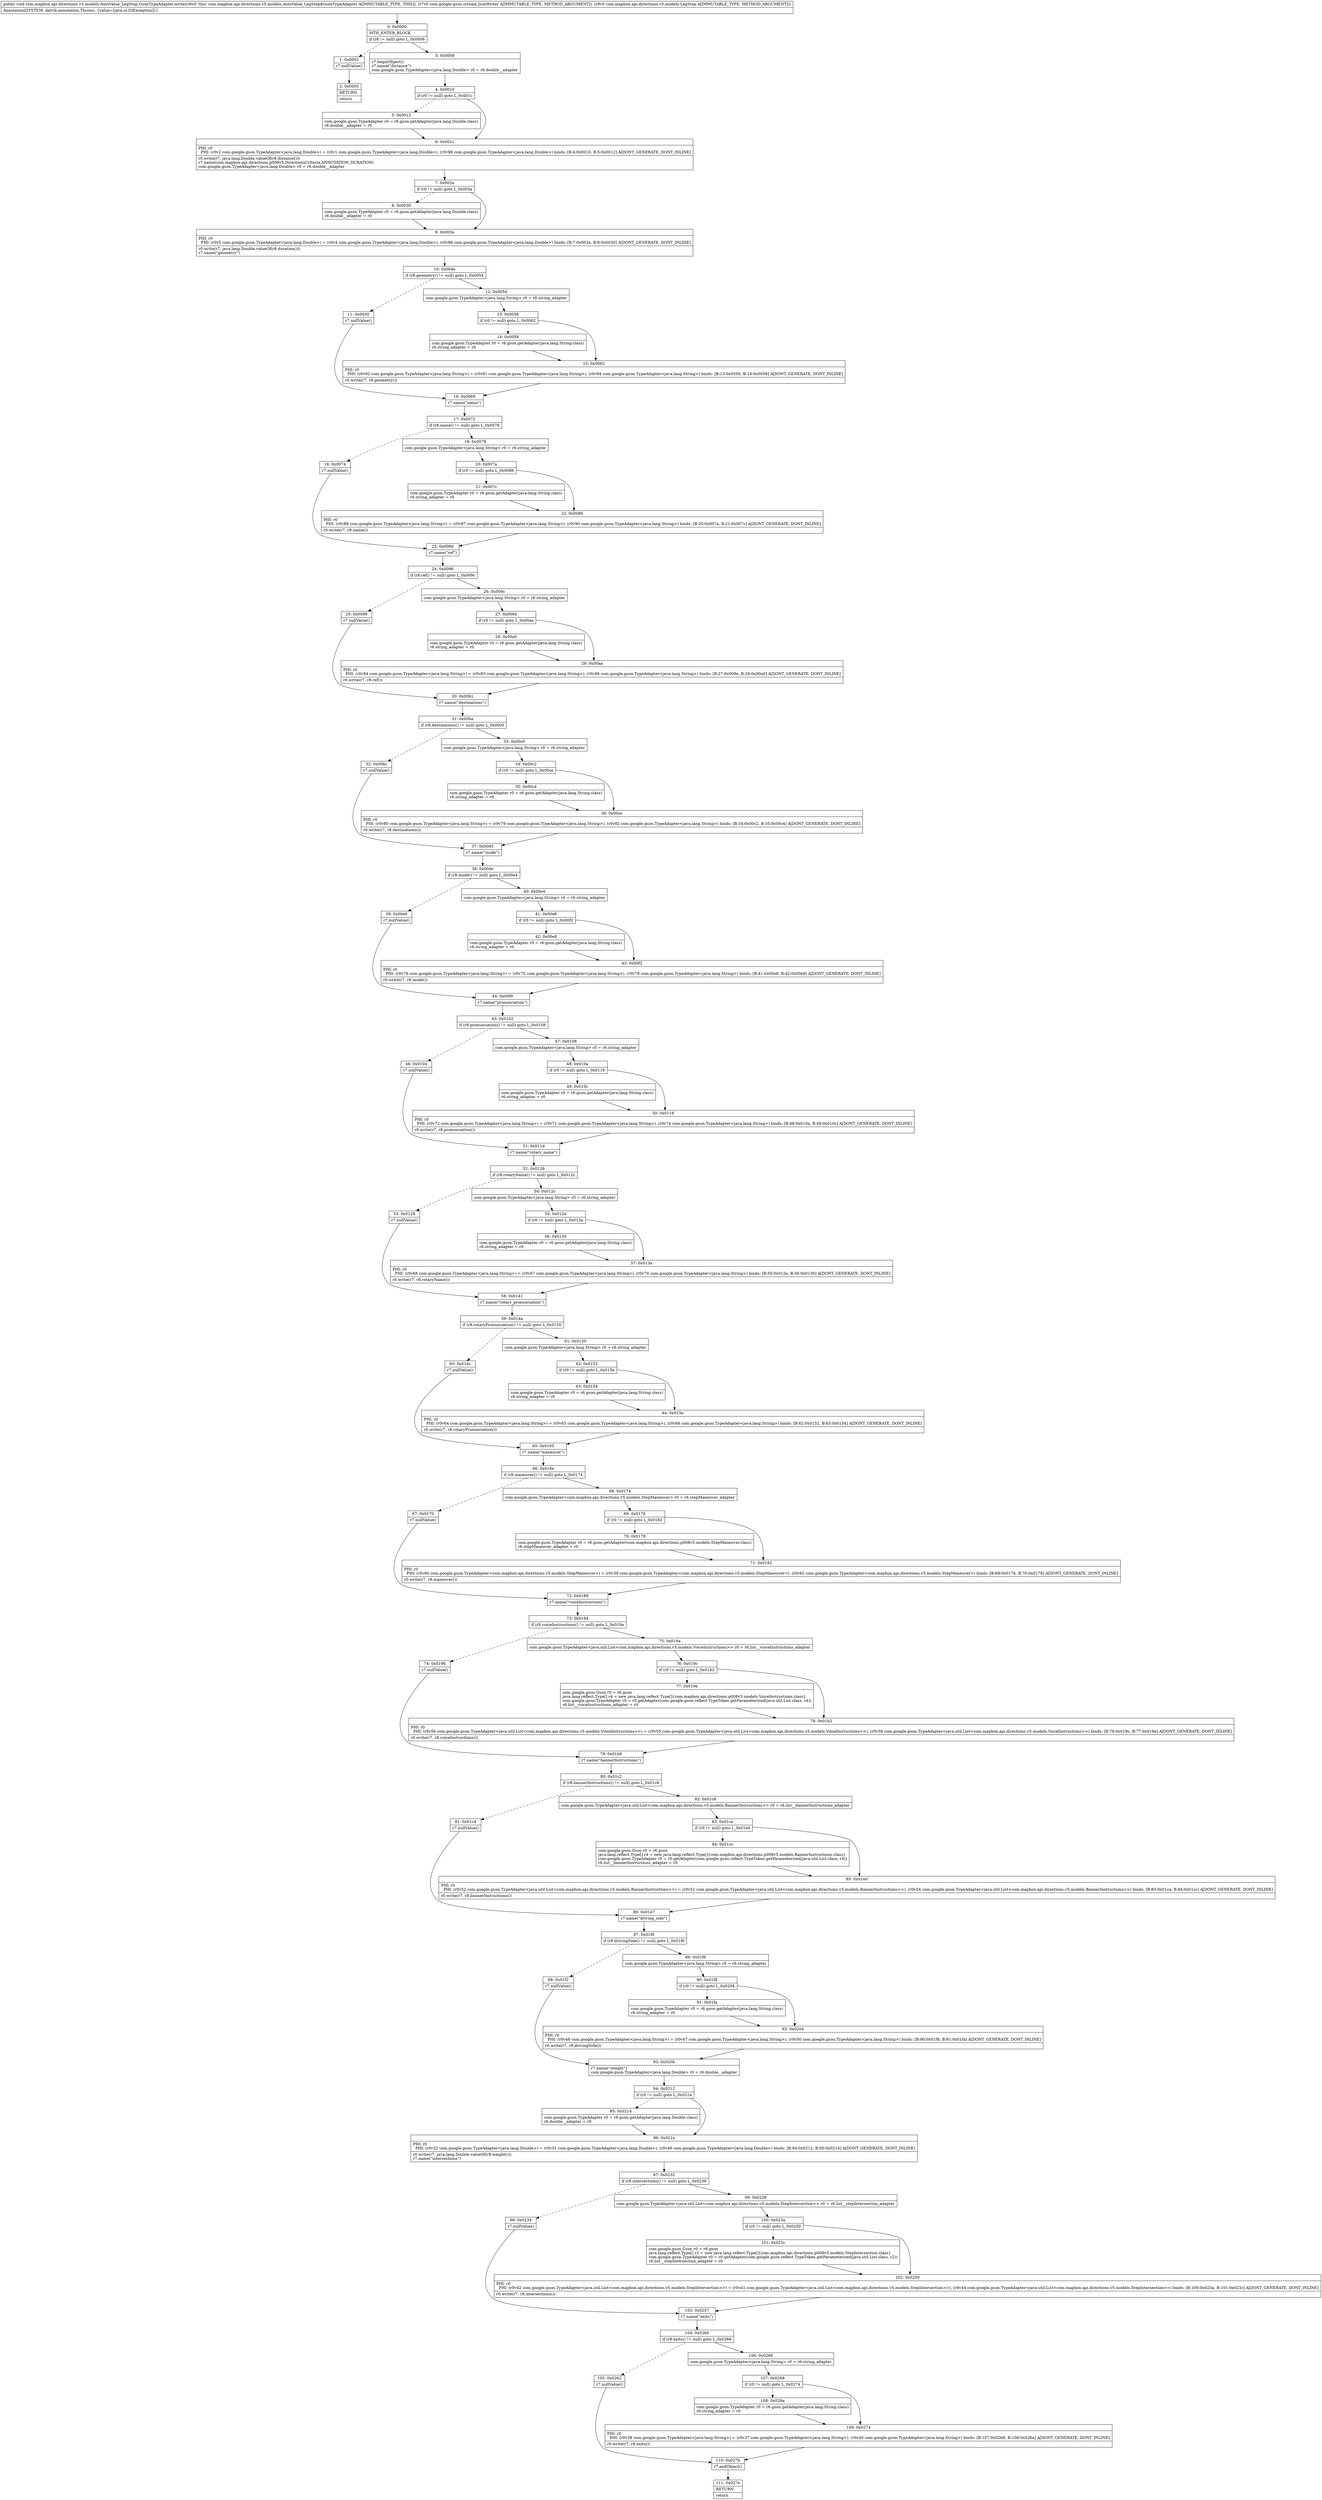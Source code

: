 digraph "CFG forcom.mapbox.api.directions.v5.models.AutoValue_LegStep.GsonTypeAdapter.write(Lcom\/google\/gson\/stream\/JsonWriter;Lcom\/mapbox\/api\/directions\/v5\/models\/LegStep;)V" {
Node_0 [shape=record,label="{0\:\ 0x0000|MTH_ENTER_BLOCK\l|if (r8 != null) goto L_0x0006\l}"];
Node_1 [shape=record,label="{1\:\ 0x0002|r7.nullValue()\l}"];
Node_2 [shape=record,label="{2\:\ 0x0005|RETURN\l|return\l}"];
Node_3 [shape=record,label="{3\:\ 0x0006|r7.beginObject()\lr7.name(\"distance\")\lcom.google.gson.TypeAdapter\<java.lang.Double\> r0 = r6.double__adapter\l}"];
Node_4 [shape=record,label="{4\:\ 0x0010|if (r0 != null) goto L_0x001c\l}"];
Node_5 [shape=record,label="{5\:\ 0x0012|com.google.gson.TypeAdapter r0 = r6.gson.getAdapter(java.lang.Double.class)\lr6.double__adapter = r0\l}"];
Node_6 [shape=record,label="{6\:\ 0x001c|PHI: r0 \l  PHI: (r0v2 com.google.gson.TypeAdapter\<java.lang.Double\>) = (r0v1 com.google.gson.TypeAdapter\<java.lang.Double\>), (r0v98 com.google.gson.TypeAdapter\<java.lang.Double\>) binds: [B:4:0x0010, B:5:0x0012] A[DONT_GENERATE, DONT_INLINE]\l|r0.write(r7, java.lang.Double.valueOf(r8.distance()))\lr7.name(com.mapbox.api.directions.p008v5.DirectionsCriteria.ANNOTATION_DURATION)\lcom.google.gson.TypeAdapter\<java.lang.Double\> r0 = r6.double__adapter\l}"];
Node_7 [shape=record,label="{7\:\ 0x002e|if (r0 != null) goto L_0x003a\l}"];
Node_8 [shape=record,label="{8\:\ 0x0030|com.google.gson.TypeAdapter r0 = r6.gson.getAdapter(java.lang.Double.class)\lr6.double__adapter = r0\l}"];
Node_9 [shape=record,label="{9\:\ 0x003a|PHI: r0 \l  PHI: (r0v5 com.google.gson.TypeAdapter\<java.lang.Double\>) = (r0v4 com.google.gson.TypeAdapter\<java.lang.Double\>), (r0v96 com.google.gson.TypeAdapter\<java.lang.Double\>) binds: [B:7:0x002e, B:8:0x0030] A[DONT_GENERATE, DONT_INLINE]\l|r0.write(r7, java.lang.Double.valueOf(r8.duration()))\lr7.name(\"geometry\")\l}"];
Node_10 [shape=record,label="{10\:\ 0x004e|if (r8.geometry() != null) goto L_0x0054\l}"];
Node_11 [shape=record,label="{11\:\ 0x0050|r7.nullValue()\l}"];
Node_12 [shape=record,label="{12\:\ 0x0054|com.google.gson.TypeAdapter\<java.lang.String\> r0 = r6.string_adapter\l}"];
Node_13 [shape=record,label="{13\:\ 0x0056|if (r0 != null) goto L_0x0062\l}"];
Node_14 [shape=record,label="{14\:\ 0x0058|com.google.gson.TypeAdapter r0 = r6.gson.getAdapter(java.lang.String.class)\lr6.string_adapter = r0\l}"];
Node_15 [shape=record,label="{15\:\ 0x0062|PHI: r0 \l  PHI: (r0v92 com.google.gson.TypeAdapter\<java.lang.String\>) = (r0v91 com.google.gson.TypeAdapter\<java.lang.String\>), (r0v94 com.google.gson.TypeAdapter\<java.lang.String\>) binds: [B:13:0x0056, B:14:0x0058] A[DONT_GENERATE, DONT_INLINE]\l|r0.write(r7, r8.geometry())\l}"];
Node_16 [shape=record,label="{16\:\ 0x0069|r7.name(\"name\")\l}"];
Node_17 [shape=record,label="{17\:\ 0x0072|if (r8.name() != null) goto L_0x0078\l}"];
Node_18 [shape=record,label="{18\:\ 0x0074|r7.nullValue()\l}"];
Node_19 [shape=record,label="{19\:\ 0x0078|com.google.gson.TypeAdapter\<java.lang.String\> r0 = r6.string_adapter\l}"];
Node_20 [shape=record,label="{20\:\ 0x007a|if (r0 != null) goto L_0x0086\l}"];
Node_21 [shape=record,label="{21\:\ 0x007c|com.google.gson.TypeAdapter r0 = r6.gson.getAdapter(java.lang.String.class)\lr6.string_adapter = r0\l}"];
Node_22 [shape=record,label="{22\:\ 0x0086|PHI: r0 \l  PHI: (r0v88 com.google.gson.TypeAdapter\<java.lang.String\>) = (r0v87 com.google.gson.TypeAdapter\<java.lang.String\>), (r0v90 com.google.gson.TypeAdapter\<java.lang.String\>) binds: [B:20:0x007a, B:21:0x007c] A[DONT_GENERATE, DONT_INLINE]\l|r0.write(r7, r8.name())\l}"];
Node_23 [shape=record,label="{23\:\ 0x008d|r7.name(\"ref\")\l}"];
Node_24 [shape=record,label="{24\:\ 0x0096|if (r8.ref() != null) goto L_0x009c\l}"];
Node_25 [shape=record,label="{25\:\ 0x0098|r7.nullValue()\l}"];
Node_26 [shape=record,label="{26\:\ 0x009c|com.google.gson.TypeAdapter\<java.lang.String\> r0 = r6.string_adapter\l}"];
Node_27 [shape=record,label="{27\:\ 0x009e|if (r0 != null) goto L_0x00aa\l}"];
Node_28 [shape=record,label="{28\:\ 0x00a0|com.google.gson.TypeAdapter r0 = r6.gson.getAdapter(java.lang.String.class)\lr6.string_adapter = r0\l}"];
Node_29 [shape=record,label="{29\:\ 0x00aa|PHI: r0 \l  PHI: (r0v84 com.google.gson.TypeAdapter\<java.lang.String\>) = (r0v83 com.google.gson.TypeAdapter\<java.lang.String\>), (r0v86 com.google.gson.TypeAdapter\<java.lang.String\>) binds: [B:27:0x009e, B:28:0x00a0] A[DONT_GENERATE, DONT_INLINE]\l|r0.write(r7, r8.ref())\l}"];
Node_30 [shape=record,label="{30\:\ 0x00b1|r7.name(\"destinations\")\l}"];
Node_31 [shape=record,label="{31\:\ 0x00ba|if (r8.destinations() != null) goto L_0x00c0\l}"];
Node_32 [shape=record,label="{32\:\ 0x00bc|r7.nullValue()\l}"];
Node_33 [shape=record,label="{33\:\ 0x00c0|com.google.gson.TypeAdapter\<java.lang.String\> r0 = r6.string_adapter\l}"];
Node_34 [shape=record,label="{34\:\ 0x00c2|if (r0 != null) goto L_0x00ce\l}"];
Node_35 [shape=record,label="{35\:\ 0x00c4|com.google.gson.TypeAdapter r0 = r6.gson.getAdapter(java.lang.String.class)\lr6.string_adapter = r0\l}"];
Node_36 [shape=record,label="{36\:\ 0x00ce|PHI: r0 \l  PHI: (r0v80 com.google.gson.TypeAdapter\<java.lang.String\>) = (r0v79 com.google.gson.TypeAdapter\<java.lang.String\>), (r0v82 com.google.gson.TypeAdapter\<java.lang.String\>) binds: [B:34:0x00c2, B:35:0x00c4] A[DONT_GENERATE, DONT_INLINE]\l|r0.write(r7, r8.destinations())\l}"];
Node_37 [shape=record,label="{37\:\ 0x00d5|r7.name(\"mode\")\l}"];
Node_38 [shape=record,label="{38\:\ 0x00de|if (r8.mode() != null) goto L_0x00e4\l}"];
Node_39 [shape=record,label="{39\:\ 0x00e0|r7.nullValue()\l}"];
Node_40 [shape=record,label="{40\:\ 0x00e4|com.google.gson.TypeAdapter\<java.lang.String\> r0 = r6.string_adapter\l}"];
Node_41 [shape=record,label="{41\:\ 0x00e6|if (r0 != null) goto L_0x00f2\l}"];
Node_42 [shape=record,label="{42\:\ 0x00e8|com.google.gson.TypeAdapter r0 = r6.gson.getAdapter(java.lang.String.class)\lr6.string_adapter = r0\l}"];
Node_43 [shape=record,label="{43\:\ 0x00f2|PHI: r0 \l  PHI: (r0v76 com.google.gson.TypeAdapter\<java.lang.String\>) = (r0v75 com.google.gson.TypeAdapter\<java.lang.String\>), (r0v78 com.google.gson.TypeAdapter\<java.lang.String\>) binds: [B:41:0x00e6, B:42:0x00e8] A[DONT_GENERATE, DONT_INLINE]\l|r0.write(r7, r8.mode())\l}"];
Node_44 [shape=record,label="{44\:\ 0x00f9|r7.name(\"pronunciation\")\l}"];
Node_45 [shape=record,label="{45\:\ 0x0102|if (r8.pronunciation() != null) goto L_0x0108\l}"];
Node_46 [shape=record,label="{46\:\ 0x0104|r7.nullValue()\l}"];
Node_47 [shape=record,label="{47\:\ 0x0108|com.google.gson.TypeAdapter\<java.lang.String\> r0 = r6.string_adapter\l}"];
Node_48 [shape=record,label="{48\:\ 0x010a|if (r0 != null) goto L_0x0116\l}"];
Node_49 [shape=record,label="{49\:\ 0x010c|com.google.gson.TypeAdapter r0 = r6.gson.getAdapter(java.lang.String.class)\lr6.string_adapter = r0\l}"];
Node_50 [shape=record,label="{50\:\ 0x0116|PHI: r0 \l  PHI: (r0v72 com.google.gson.TypeAdapter\<java.lang.String\>) = (r0v71 com.google.gson.TypeAdapter\<java.lang.String\>), (r0v74 com.google.gson.TypeAdapter\<java.lang.String\>) binds: [B:48:0x010a, B:49:0x010c] A[DONT_GENERATE, DONT_INLINE]\l|r0.write(r7, r8.pronunciation())\l}"];
Node_51 [shape=record,label="{51\:\ 0x011d|r7.name(\"rotary_name\")\l}"];
Node_52 [shape=record,label="{52\:\ 0x0126|if (r8.rotaryName() != null) goto L_0x012c\l}"];
Node_53 [shape=record,label="{53\:\ 0x0128|r7.nullValue()\l}"];
Node_54 [shape=record,label="{54\:\ 0x012c|com.google.gson.TypeAdapter\<java.lang.String\> r0 = r6.string_adapter\l}"];
Node_55 [shape=record,label="{55\:\ 0x012e|if (r0 != null) goto L_0x013a\l}"];
Node_56 [shape=record,label="{56\:\ 0x0130|com.google.gson.TypeAdapter r0 = r6.gson.getAdapter(java.lang.String.class)\lr6.string_adapter = r0\l}"];
Node_57 [shape=record,label="{57\:\ 0x013a|PHI: r0 \l  PHI: (r0v68 com.google.gson.TypeAdapter\<java.lang.String\>) = (r0v67 com.google.gson.TypeAdapter\<java.lang.String\>), (r0v70 com.google.gson.TypeAdapter\<java.lang.String\>) binds: [B:55:0x012e, B:56:0x0130] A[DONT_GENERATE, DONT_INLINE]\l|r0.write(r7, r8.rotaryName())\l}"];
Node_58 [shape=record,label="{58\:\ 0x0141|r7.name(\"rotary_pronunciation\")\l}"];
Node_59 [shape=record,label="{59\:\ 0x014a|if (r8.rotaryPronunciation() != null) goto L_0x0150\l}"];
Node_60 [shape=record,label="{60\:\ 0x014c|r7.nullValue()\l}"];
Node_61 [shape=record,label="{61\:\ 0x0150|com.google.gson.TypeAdapter\<java.lang.String\> r0 = r6.string_adapter\l}"];
Node_62 [shape=record,label="{62\:\ 0x0152|if (r0 != null) goto L_0x015e\l}"];
Node_63 [shape=record,label="{63\:\ 0x0154|com.google.gson.TypeAdapter r0 = r6.gson.getAdapter(java.lang.String.class)\lr6.string_adapter = r0\l}"];
Node_64 [shape=record,label="{64\:\ 0x015e|PHI: r0 \l  PHI: (r0v64 com.google.gson.TypeAdapter\<java.lang.String\>) = (r0v63 com.google.gson.TypeAdapter\<java.lang.String\>), (r0v66 com.google.gson.TypeAdapter\<java.lang.String\>) binds: [B:62:0x0152, B:63:0x0154] A[DONT_GENERATE, DONT_INLINE]\l|r0.write(r7, r8.rotaryPronunciation())\l}"];
Node_65 [shape=record,label="{65\:\ 0x0165|r7.name(\"maneuver\")\l}"];
Node_66 [shape=record,label="{66\:\ 0x016e|if (r8.maneuver() != null) goto L_0x0174\l}"];
Node_67 [shape=record,label="{67\:\ 0x0170|r7.nullValue()\l}"];
Node_68 [shape=record,label="{68\:\ 0x0174|com.google.gson.TypeAdapter\<com.mapbox.api.directions.v5.models.StepManeuver\> r0 = r6.stepManeuver_adapter\l}"];
Node_69 [shape=record,label="{69\:\ 0x0176|if (r0 != null) goto L_0x0182\l}"];
Node_70 [shape=record,label="{70\:\ 0x0178|com.google.gson.TypeAdapter r0 = r6.gson.getAdapter(com.mapbox.api.directions.p008v5.models.StepManeuver.class)\lr6.stepManeuver_adapter = r0\l}"];
Node_71 [shape=record,label="{71\:\ 0x0182|PHI: r0 \l  PHI: (r0v60 com.google.gson.TypeAdapter\<com.mapbox.api.directions.v5.models.StepManeuver\>) = (r0v59 com.google.gson.TypeAdapter\<com.mapbox.api.directions.v5.models.StepManeuver\>), (r0v62 com.google.gson.TypeAdapter\<com.mapbox.api.directions.v5.models.StepManeuver\>) binds: [B:69:0x0176, B:70:0x0178] A[DONT_GENERATE, DONT_INLINE]\l|r0.write(r7, r8.maneuver())\l}"];
Node_72 [shape=record,label="{72\:\ 0x0189|r7.name(\"voiceInstructions\")\l}"];
Node_73 [shape=record,label="{73\:\ 0x0194|if (r8.voiceInstructions() != null) goto L_0x019a\l}"];
Node_74 [shape=record,label="{74\:\ 0x0196|r7.nullValue()\l}"];
Node_75 [shape=record,label="{75\:\ 0x019a|com.google.gson.TypeAdapter\<java.util.List\<com.mapbox.api.directions.v5.models.VoiceInstructions\>\> r0 = r6.list__voiceInstructions_adapter\l}"];
Node_76 [shape=record,label="{76\:\ 0x019c|if (r0 != null) goto L_0x01b2\l}"];
Node_77 [shape=record,label="{77\:\ 0x019e|com.google.gson.Gson r0 = r6.gson\ljava.lang.reflect.Type[] r4 = new java.lang.reflect.Type[]\{com.mapbox.api.directions.p008v5.models.VoiceInstructions.class\}\lcom.google.gson.TypeAdapter r0 = r0.getAdapter(com.google.gson.reflect.TypeToken.getParameterized(java.util.List.class, r4))\lr6.list__voiceInstructions_adapter = r0\l}"];
Node_78 [shape=record,label="{78\:\ 0x01b2|PHI: r0 \l  PHI: (r0v56 com.google.gson.TypeAdapter\<java.util.List\<com.mapbox.api.directions.v5.models.VoiceInstructions\>\>) = (r0v55 com.google.gson.TypeAdapter\<java.util.List\<com.mapbox.api.directions.v5.models.VoiceInstructions\>\>), (r0v58 com.google.gson.TypeAdapter\<java.util.List\<com.mapbox.api.directions.v5.models.VoiceInstructions\>\>) binds: [B:76:0x019c, B:77:0x019e] A[DONT_GENERATE, DONT_INLINE]\l|r0.write(r7, r8.voiceInstructions())\l}"];
Node_79 [shape=record,label="{79\:\ 0x01b9|r7.name(\"bannerInstructions\")\l}"];
Node_80 [shape=record,label="{80\:\ 0x01c2|if (r8.bannerInstructions() != null) goto L_0x01c8\l}"];
Node_81 [shape=record,label="{81\:\ 0x01c4|r7.nullValue()\l}"];
Node_82 [shape=record,label="{82\:\ 0x01c8|com.google.gson.TypeAdapter\<java.util.List\<com.mapbox.api.directions.v5.models.BannerInstructions\>\> r0 = r6.list__bannerInstructions_adapter\l}"];
Node_83 [shape=record,label="{83\:\ 0x01ca|if (r0 != null) goto L_0x01e0\l}"];
Node_84 [shape=record,label="{84\:\ 0x01cc|com.google.gson.Gson r0 = r6.gson\ljava.lang.reflect.Type[] r4 = new java.lang.reflect.Type[]\{com.mapbox.api.directions.p008v5.models.BannerInstructions.class\}\lcom.google.gson.TypeAdapter r0 = r0.getAdapter(com.google.gson.reflect.TypeToken.getParameterized(java.util.List.class, r4))\lr6.list__bannerInstructions_adapter = r0\l}"];
Node_85 [shape=record,label="{85\:\ 0x01e0|PHI: r0 \l  PHI: (r0v52 com.google.gson.TypeAdapter\<java.util.List\<com.mapbox.api.directions.v5.models.BannerInstructions\>\>) = (r0v51 com.google.gson.TypeAdapter\<java.util.List\<com.mapbox.api.directions.v5.models.BannerInstructions\>\>), (r0v54 com.google.gson.TypeAdapter\<java.util.List\<com.mapbox.api.directions.v5.models.BannerInstructions\>\>) binds: [B:83:0x01ca, B:84:0x01cc] A[DONT_GENERATE, DONT_INLINE]\l|r0.write(r7, r8.bannerInstructions())\l}"];
Node_86 [shape=record,label="{86\:\ 0x01e7|r7.name(\"driving_side\")\l}"];
Node_87 [shape=record,label="{87\:\ 0x01f0|if (r8.drivingSide() != null) goto L_0x01f6\l}"];
Node_88 [shape=record,label="{88\:\ 0x01f2|r7.nullValue()\l}"];
Node_89 [shape=record,label="{89\:\ 0x01f6|com.google.gson.TypeAdapter\<java.lang.String\> r0 = r6.string_adapter\l}"];
Node_90 [shape=record,label="{90\:\ 0x01f8|if (r0 != null) goto L_0x0204\l}"];
Node_91 [shape=record,label="{91\:\ 0x01fa|com.google.gson.TypeAdapter r0 = r6.gson.getAdapter(java.lang.String.class)\lr6.string_adapter = r0\l}"];
Node_92 [shape=record,label="{92\:\ 0x0204|PHI: r0 \l  PHI: (r0v48 com.google.gson.TypeAdapter\<java.lang.String\>) = (r0v47 com.google.gson.TypeAdapter\<java.lang.String\>), (r0v50 com.google.gson.TypeAdapter\<java.lang.String\>) binds: [B:90:0x01f8, B:91:0x01fa] A[DONT_GENERATE, DONT_INLINE]\l|r0.write(r7, r8.drivingSide())\l}"];
Node_93 [shape=record,label="{93\:\ 0x020b|r7.name(\"weight\")\lcom.google.gson.TypeAdapter\<java.lang.Double\> r0 = r6.double__adapter\l}"];
Node_94 [shape=record,label="{94\:\ 0x0212|if (r0 != null) goto L_0x021e\l}"];
Node_95 [shape=record,label="{95\:\ 0x0214|com.google.gson.TypeAdapter r0 = r6.gson.getAdapter(java.lang.Double.class)\lr6.double__adapter = r0\l}"];
Node_96 [shape=record,label="{96\:\ 0x021e|PHI: r0 \l  PHI: (r0v32 com.google.gson.TypeAdapter\<java.lang.Double\>) = (r0v31 com.google.gson.TypeAdapter\<java.lang.Double\>), (r0v46 com.google.gson.TypeAdapter\<java.lang.Double\>) binds: [B:94:0x0212, B:95:0x0214] A[DONT_GENERATE, DONT_INLINE]\l|r0.write(r7, java.lang.Double.valueOf(r8.weight()))\lr7.name(\"intersections\")\l}"];
Node_97 [shape=record,label="{97\:\ 0x0232|if (r8.intersections() != null) goto L_0x0238\l}"];
Node_98 [shape=record,label="{98\:\ 0x0234|r7.nullValue()\l}"];
Node_99 [shape=record,label="{99\:\ 0x0238|com.google.gson.TypeAdapter\<java.util.List\<com.mapbox.api.directions.v5.models.StepIntersection\>\> r0 = r6.list__stepIntersection_adapter\l}"];
Node_100 [shape=record,label="{100\:\ 0x023a|if (r0 != null) goto L_0x0250\l}"];
Node_101 [shape=record,label="{101\:\ 0x023c|com.google.gson.Gson r0 = r6.gson\ljava.lang.reflect.Type[] r2 = new java.lang.reflect.Type[]\{com.mapbox.api.directions.p008v5.models.StepIntersection.class\}\lcom.google.gson.TypeAdapter r0 = r0.getAdapter(com.google.gson.reflect.TypeToken.getParameterized(java.util.List.class, r2))\lr6.list__stepIntersection_adapter = r0\l}"];
Node_102 [shape=record,label="{102\:\ 0x0250|PHI: r0 \l  PHI: (r0v42 com.google.gson.TypeAdapter\<java.util.List\<com.mapbox.api.directions.v5.models.StepIntersection\>\>) = (r0v41 com.google.gson.TypeAdapter\<java.util.List\<com.mapbox.api.directions.v5.models.StepIntersection\>\>), (r0v44 com.google.gson.TypeAdapter\<java.util.List\<com.mapbox.api.directions.v5.models.StepIntersection\>\>) binds: [B:100:0x023a, B:101:0x023c] A[DONT_GENERATE, DONT_INLINE]\l|r0.write(r7, r8.intersections())\l}"];
Node_103 [shape=record,label="{103\:\ 0x0257|r7.name(\"exits\")\l}"];
Node_104 [shape=record,label="{104\:\ 0x0260|if (r8.exits() != null) goto L_0x0266\l}"];
Node_105 [shape=record,label="{105\:\ 0x0262|r7.nullValue()\l}"];
Node_106 [shape=record,label="{106\:\ 0x0266|com.google.gson.TypeAdapter\<java.lang.String\> r0 = r6.string_adapter\l}"];
Node_107 [shape=record,label="{107\:\ 0x0268|if (r0 != null) goto L_0x0274\l}"];
Node_108 [shape=record,label="{108\:\ 0x026a|com.google.gson.TypeAdapter r0 = r6.gson.getAdapter(java.lang.String.class)\lr6.string_adapter = r0\l}"];
Node_109 [shape=record,label="{109\:\ 0x0274|PHI: r0 \l  PHI: (r0v38 com.google.gson.TypeAdapter\<java.lang.String\>) = (r0v37 com.google.gson.TypeAdapter\<java.lang.String\>), (r0v40 com.google.gson.TypeAdapter\<java.lang.String\>) binds: [B:107:0x0268, B:108:0x026a] A[DONT_GENERATE, DONT_INLINE]\l|r0.write(r7, r8.exits())\l}"];
Node_110 [shape=record,label="{110\:\ 0x027b|r7.endObject()\l}"];
Node_111 [shape=record,label="{111\:\ 0x027e|RETURN\l|return\l}"];
MethodNode[shape=record,label="{public void com.mapbox.api.directions.v5.models.AutoValue_LegStep.GsonTypeAdapter.write((r6v0 'this' com.mapbox.api.directions.v5.models.AutoValue_LegStep$GsonTypeAdapter A[IMMUTABLE_TYPE, THIS]), (r7v0 com.google.gson.stream.JsonWriter A[IMMUTABLE_TYPE, METHOD_ARGUMENT]), (r8v0 com.mapbox.api.directions.v5.models.LegStep A[IMMUTABLE_TYPE, METHOD_ARGUMENT]))  | Annotation[SYSTEM, dalvik.annotation.Throws, \{value=[java.io.IOException]\}]\l}"];
MethodNode -> Node_0;
Node_0 -> Node_1[style=dashed];
Node_0 -> Node_3;
Node_1 -> Node_2;
Node_3 -> Node_4;
Node_4 -> Node_5[style=dashed];
Node_4 -> Node_6;
Node_5 -> Node_6;
Node_6 -> Node_7;
Node_7 -> Node_8[style=dashed];
Node_7 -> Node_9;
Node_8 -> Node_9;
Node_9 -> Node_10;
Node_10 -> Node_11[style=dashed];
Node_10 -> Node_12;
Node_11 -> Node_16;
Node_12 -> Node_13;
Node_13 -> Node_14[style=dashed];
Node_13 -> Node_15;
Node_14 -> Node_15;
Node_15 -> Node_16;
Node_16 -> Node_17;
Node_17 -> Node_18[style=dashed];
Node_17 -> Node_19;
Node_18 -> Node_23;
Node_19 -> Node_20;
Node_20 -> Node_21[style=dashed];
Node_20 -> Node_22;
Node_21 -> Node_22;
Node_22 -> Node_23;
Node_23 -> Node_24;
Node_24 -> Node_25[style=dashed];
Node_24 -> Node_26;
Node_25 -> Node_30;
Node_26 -> Node_27;
Node_27 -> Node_28[style=dashed];
Node_27 -> Node_29;
Node_28 -> Node_29;
Node_29 -> Node_30;
Node_30 -> Node_31;
Node_31 -> Node_32[style=dashed];
Node_31 -> Node_33;
Node_32 -> Node_37;
Node_33 -> Node_34;
Node_34 -> Node_35[style=dashed];
Node_34 -> Node_36;
Node_35 -> Node_36;
Node_36 -> Node_37;
Node_37 -> Node_38;
Node_38 -> Node_39[style=dashed];
Node_38 -> Node_40;
Node_39 -> Node_44;
Node_40 -> Node_41;
Node_41 -> Node_42[style=dashed];
Node_41 -> Node_43;
Node_42 -> Node_43;
Node_43 -> Node_44;
Node_44 -> Node_45;
Node_45 -> Node_46[style=dashed];
Node_45 -> Node_47;
Node_46 -> Node_51;
Node_47 -> Node_48;
Node_48 -> Node_49[style=dashed];
Node_48 -> Node_50;
Node_49 -> Node_50;
Node_50 -> Node_51;
Node_51 -> Node_52;
Node_52 -> Node_53[style=dashed];
Node_52 -> Node_54;
Node_53 -> Node_58;
Node_54 -> Node_55;
Node_55 -> Node_56[style=dashed];
Node_55 -> Node_57;
Node_56 -> Node_57;
Node_57 -> Node_58;
Node_58 -> Node_59;
Node_59 -> Node_60[style=dashed];
Node_59 -> Node_61;
Node_60 -> Node_65;
Node_61 -> Node_62;
Node_62 -> Node_63[style=dashed];
Node_62 -> Node_64;
Node_63 -> Node_64;
Node_64 -> Node_65;
Node_65 -> Node_66;
Node_66 -> Node_67[style=dashed];
Node_66 -> Node_68;
Node_67 -> Node_72;
Node_68 -> Node_69;
Node_69 -> Node_70[style=dashed];
Node_69 -> Node_71;
Node_70 -> Node_71;
Node_71 -> Node_72;
Node_72 -> Node_73;
Node_73 -> Node_74[style=dashed];
Node_73 -> Node_75;
Node_74 -> Node_79;
Node_75 -> Node_76;
Node_76 -> Node_77[style=dashed];
Node_76 -> Node_78;
Node_77 -> Node_78;
Node_78 -> Node_79;
Node_79 -> Node_80;
Node_80 -> Node_81[style=dashed];
Node_80 -> Node_82;
Node_81 -> Node_86;
Node_82 -> Node_83;
Node_83 -> Node_84[style=dashed];
Node_83 -> Node_85;
Node_84 -> Node_85;
Node_85 -> Node_86;
Node_86 -> Node_87;
Node_87 -> Node_88[style=dashed];
Node_87 -> Node_89;
Node_88 -> Node_93;
Node_89 -> Node_90;
Node_90 -> Node_91[style=dashed];
Node_90 -> Node_92;
Node_91 -> Node_92;
Node_92 -> Node_93;
Node_93 -> Node_94;
Node_94 -> Node_95[style=dashed];
Node_94 -> Node_96;
Node_95 -> Node_96;
Node_96 -> Node_97;
Node_97 -> Node_98[style=dashed];
Node_97 -> Node_99;
Node_98 -> Node_103;
Node_99 -> Node_100;
Node_100 -> Node_101[style=dashed];
Node_100 -> Node_102;
Node_101 -> Node_102;
Node_102 -> Node_103;
Node_103 -> Node_104;
Node_104 -> Node_105[style=dashed];
Node_104 -> Node_106;
Node_105 -> Node_110;
Node_106 -> Node_107;
Node_107 -> Node_108[style=dashed];
Node_107 -> Node_109;
Node_108 -> Node_109;
Node_109 -> Node_110;
Node_110 -> Node_111;
}

